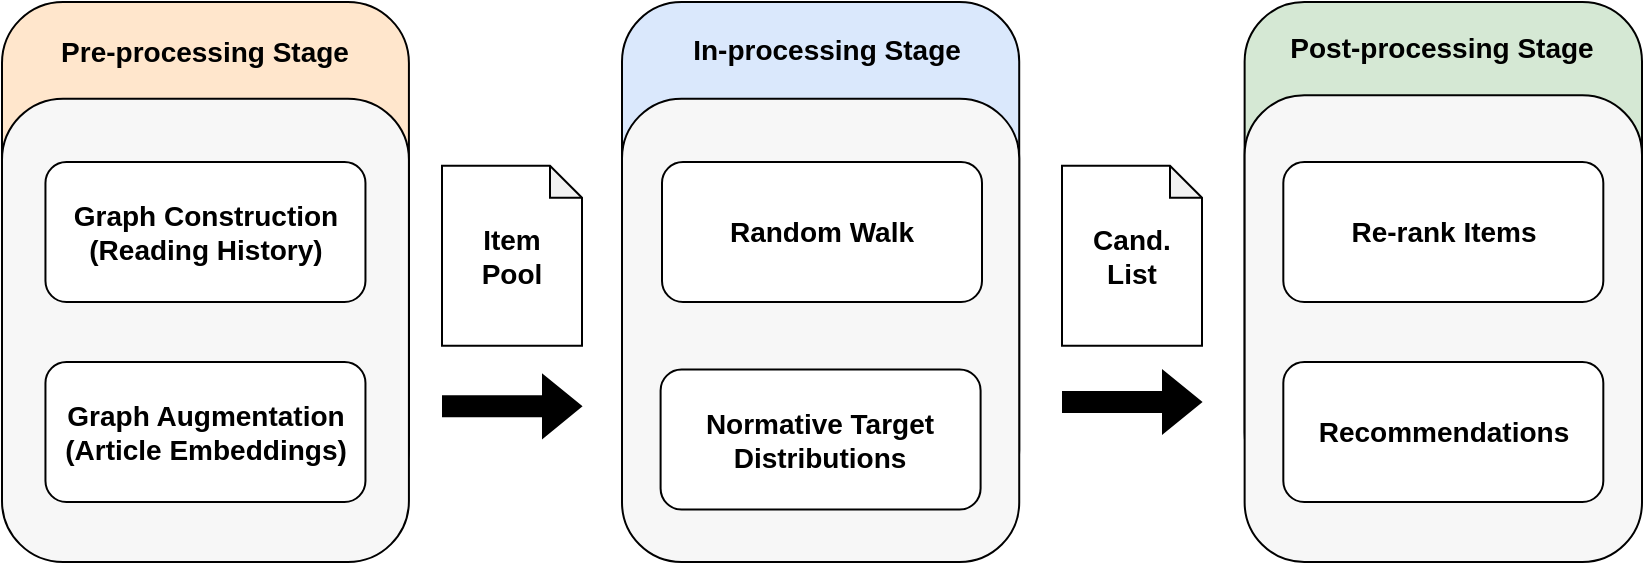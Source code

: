<mxfile version="28.1.2">
  <diagram name="Page-1" id="Lf3qCM0bcQiizrLya4nR">
    <mxGraphModel dx="1678" dy="1131" grid="1" gridSize="10" guides="1" tooltips="1" connect="1" arrows="1" fold="1" page="1" pageScale="1" pageWidth="1100" pageHeight="850" math="0" shadow="0">
      <root>
        <mxCell id="0" />
        <mxCell id="1" parent="0" />
        <mxCell id="EAVpaXnhJgktjRTyFpTc-9" value="&lt;font style=&quot;font-size: 14px;&quot;&gt;&lt;b&gt;Item&lt;br&gt;Pool&lt;/b&gt;&lt;/font&gt;" style="shape=note;whiteSpace=wrap;html=1;backgroundOutline=1;darkOpacity=0.05;size=16;" parent="1" vertex="1">
          <mxGeometry x="360" y="361.88" width="70" height="90" as="geometry" />
        </mxCell>
        <mxCell id="EAVpaXnhJgktjRTyFpTc-24" value="&lt;font style=&quot;font-size: 14px;&quot;&gt;&lt;b style=&quot;&quot;&gt;Cand.&lt;br&gt;List&lt;/b&gt;&lt;/font&gt;" style="shape=note;whiteSpace=wrap;html=1;backgroundOutline=1;darkOpacity=0.05;size=16;" parent="1" vertex="1">
          <mxGeometry x="670" y="361.88" width="70" height="90" as="geometry" />
        </mxCell>
        <mxCell id="2KtF9MWKJfA6nz51XTju-16" value="" style="group" parent="1" vertex="1" connectable="0">
          <mxGeometry x="760" y="280" width="200" height="280" as="geometry" />
        </mxCell>
        <mxCell id="EAVpaXnhJgktjRTyFpTc-2" value="" style="rounded=1;whiteSpace=wrap;html=1;fillColor=#d5e8d4;strokeColor=#000000;" parent="2KtF9MWKJfA6nz51XTju-16" vertex="1">
          <mxGeometry x="1.316" width="198.684" height="245.0" as="geometry" />
        </mxCell>
        <mxCell id="EAVpaXnhJgktjRTyFpTc-23" value="" style="rounded=1;whiteSpace=wrap;html=1;fillColor=light-dark(#F7F7F7,#EDEDED);" parent="2KtF9MWKJfA6nz51XTju-16" vertex="1">
          <mxGeometry x="1.316" y="46.667" width="198.684" height="233.333" as="geometry" />
        </mxCell>
        <mxCell id="EAVpaXnhJgktjRTyFpTc-25" value="&lt;font style=&quot;font-size: 14px;&quot;&gt;&lt;b style=&quot;&quot;&gt;Post-processing Stage&lt;/b&gt;&lt;/font&gt;" style="text;html=1;align=center;verticalAlign=middle;whiteSpace=wrap;rounded=0;" parent="2KtF9MWKJfA6nz51XTju-16" vertex="1">
          <mxGeometry width="200" height="46.667" as="geometry" />
        </mxCell>
        <mxCell id="lSvLVLmgDN2rTa-b1PJH-8" value="Re-rank Items" style="rounded=1;whiteSpace=wrap;html=1;fontStyle=1;fontSize=14;" vertex="1" parent="2KtF9MWKJfA6nz51XTju-16">
          <mxGeometry x="20.66" y="80" width="160" height="70" as="geometry" />
        </mxCell>
        <mxCell id="lSvLVLmgDN2rTa-b1PJH-9" value="Recommendations" style="rounded=1;whiteSpace=wrap;html=1;fontStyle=1;fontSize=14;" vertex="1" parent="2KtF9MWKJfA6nz51XTju-16">
          <mxGeometry x="20.66" y="180" width="160" height="70" as="geometry" />
        </mxCell>
        <mxCell id="EAVpaXnhJgktjRTyFpTc-39" value="z" style="group" parent="1" vertex="1" connectable="0">
          <mxGeometry x="140" y="280" width="230" height="290" as="geometry" />
        </mxCell>
        <mxCell id="EAVpaXnhJgktjRTyFpTc-4" value="" style="rounded=1;whiteSpace=wrap;html=1;fillColor=#ffe6cc;strokeColor=#000000;" parent="EAVpaXnhJgktjRTyFpTc-39" vertex="1">
          <mxGeometry width="203.462" height="253.75" as="geometry" />
        </mxCell>
        <mxCell id="EAVpaXnhJgktjRTyFpTc-6" value="" style="rounded=1;whiteSpace=wrap;html=1;fillColor=light-dark(#F7F7F7,#EDEDED);" parent="EAVpaXnhJgktjRTyFpTc-39" vertex="1">
          <mxGeometry y="48.33" width="203.46" height="231.67" as="geometry" />
        </mxCell>
        <mxCell id="EAVpaXnhJgktjRTyFpTc-12" value="&lt;font style=&quot;font-size: 14px;&quot;&gt;&lt;b&gt;Pre-processing Stage&lt;/b&gt;&lt;/font&gt;" style="text;html=1;align=center;verticalAlign=middle;whiteSpace=wrap;rounded=0;" parent="EAVpaXnhJgktjRTyFpTc-39" vertex="1">
          <mxGeometry width="203.46" height="50" as="geometry" />
        </mxCell>
        <mxCell id="lSvLVLmgDN2rTa-b1PJH-4" value="Graph Construction&lt;br&gt;(Reading History)" style="rounded=1;whiteSpace=wrap;html=1;fontStyle=1;fontSize=14;" vertex="1" parent="EAVpaXnhJgktjRTyFpTc-39">
          <mxGeometry x="21.73" y="80" width="160" height="70" as="geometry" />
        </mxCell>
        <mxCell id="lSvLVLmgDN2rTa-b1PJH-5" value="Graph Augmentation&lt;br&gt;(Article Embeddings)" style="rounded=1;whiteSpace=wrap;html=1;fontStyle=1;fontSize=14;" vertex="1" parent="EAVpaXnhJgktjRTyFpTc-39">
          <mxGeometry x="21.73" y="180" width="160" height="70" as="geometry" />
        </mxCell>
        <mxCell id="EAVpaXnhJgktjRTyFpTc-3" value="" style="rounded=1;whiteSpace=wrap;html=1;fillColor=#dae8fc;strokeColor=#000000;" parent="1" vertex="1">
          <mxGeometry x="450" y="280" width="198.606" height="253.75" as="geometry" />
        </mxCell>
        <mxCell id="EAVpaXnhJgktjRTyFpTc-5" value="" style="rounded=1;whiteSpace=wrap;html=1;fillColor=light-dark(#F7F7F7,#EDEDED);" parent="1" vertex="1">
          <mxGeometry x="450" y="328.33" width="198.61" height="231.67" as="geometry" />
        </mxCell>
        <mxCell id="EAVpaXnhJgktjRTyFpTc-20" value="&lt;b&gt;&lt;font style=&quot;font-size: 14px;&quot;&gt;In-processing Stage&lt;/font&gt;&lt;/b&gt;" style="text;html=1;align=center;verticalAlign=middle;whiteSpace=wrap;rounded=0;" parent="1" vertex="1">
          <mxGeometry x="454.878" y="280" width="195.122" height="48.333" as="geometry" />
        </mxCell>
        <mxCell id="lSvLVLmgDN2rTa-b1PJH-2" value="Random Walk" style="rounded=1;whiteSpace=wrap;html=1;fontStyle=1;fontSize=14;" vertex="1" parent="1">
          <mxGeometry x="470" y="360" width="160" height="70" as="geometry" />
        </mxCell>
        <mxCell id="lSvLVLmgDN2rTa-b1PJH-6" value="" style="shape=flexArrow;endArrow=classic;html=1;rounded=0;fillColor=#000000;gradientColor=none;" edge="1" parent="1">
          <mxGeometry width="50" height="50" relative="1" as="geometry">
            <mxPoint x="360" y="482.14" as="sourcePoint" />
            <mxPoint x="430" y="482.14" as="targetPoint" />
          </mxGeometry>
        </mxCell>
        <mxCell id="lSvLVLmgDN2rTa-b1PJH-7" value="" style="shape=flexArrow;endArrow=classic;html=1;rounded=0;fillColor=#000000;gradientColor=none;" edge="1" parent="1">
          <mxGeometry width="50" height="50" relative="1" as="geometry">
            <mxPoint x="670" y="480" as="sourcePoint" />
            <mxPoint x="740" y="480" as="targetPoint" />
          </mxGeometry>
        </mxCell>
        <mxCell id="lSvLVLmgDN2rTa-b1PJH-10" value="Normative Target Distributions" style="rounded=1;whiteSpace=wrap;html=1;fontStyle=1;fontSize=14;" vertex="1" parent="1">
          <mxGeometry x="469.3" y="463.75" width="160" height="70" as="geometry" />
        </mxCell>
      </root>
    </mxGraphModel>
  </diagram>
</mxfile>
